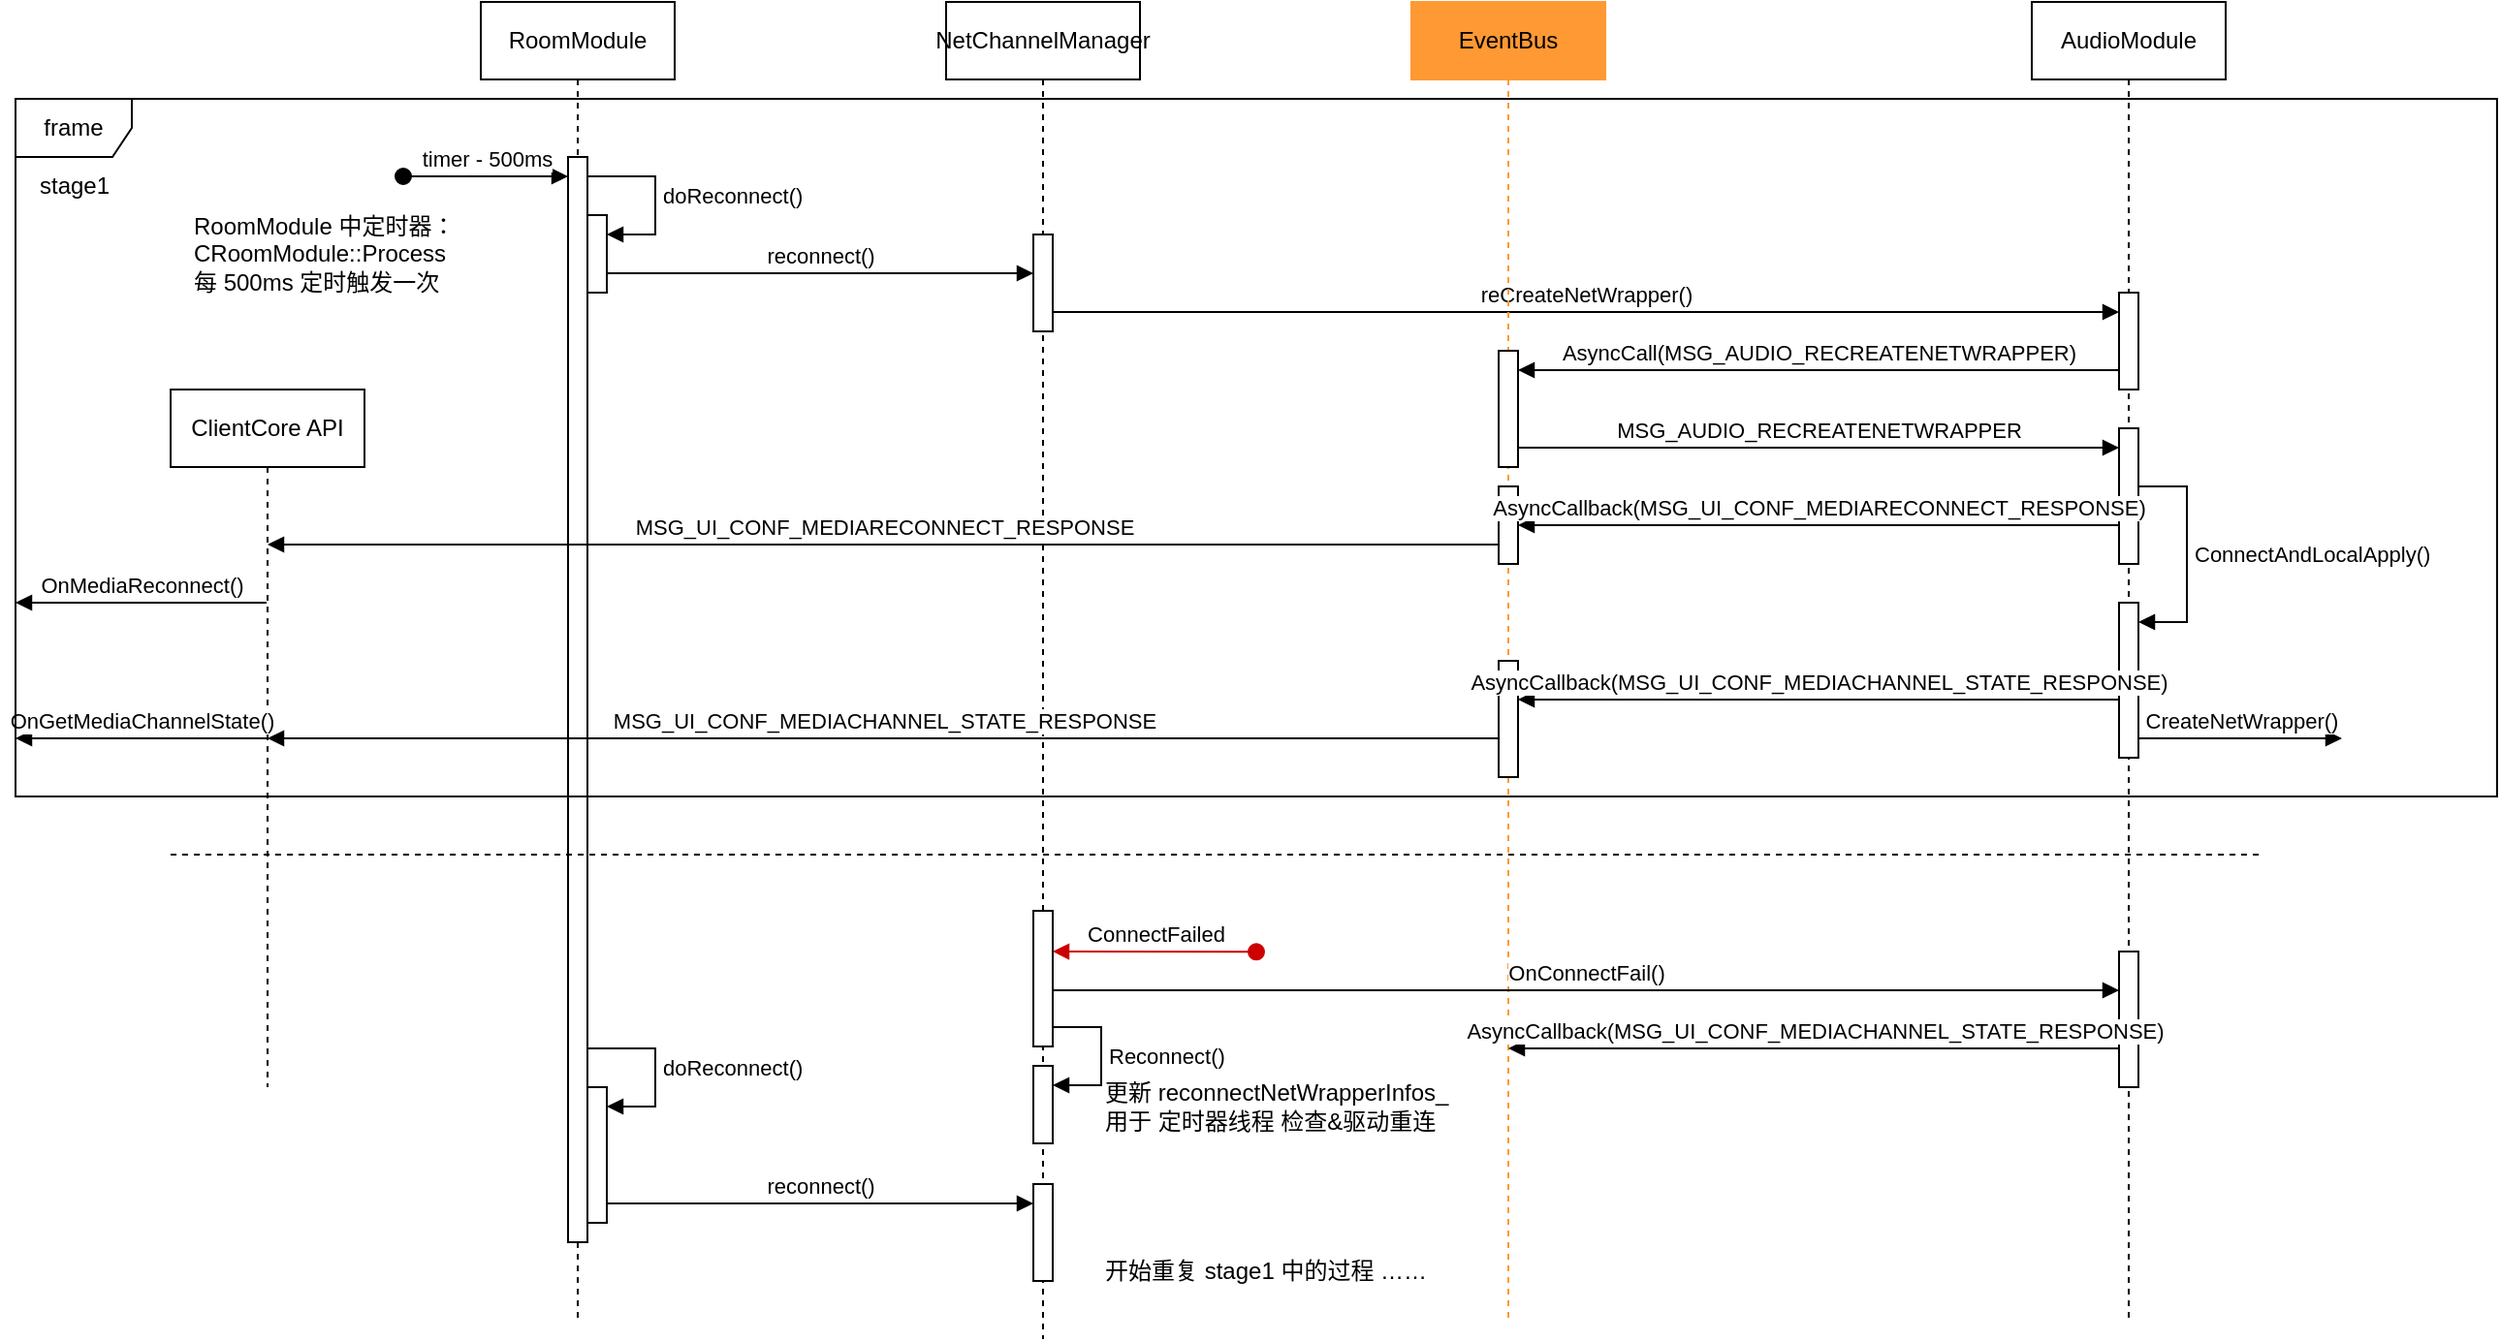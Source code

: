 <mxfile version="21.3.5" type="github">
  <diagram name="第 1 页" id="bJqV1wxFN7mJxmhRPC-d">
    <mxGraphModel dx="1434" dy="852" grid="1" gridSize="10" guides="1" tooltips="1" connect="1" arrows="1" fold="1" page="1" pageScale="1" pageWidth="1920" pageHeight="1200" math="0" shadow="0">
      <root>
        <mxCell id="0" />
        <mxCell id="1" parent="0" />
        <mxCell id="YrCEO4tx444crZpDwMLG-1" value="RoomModule" style="shape=umlLifeline;perimeter=lifelinePerimeter;whiteSpace=wrap;html=1;container=1;dropTarget=0;collapsible=0;recursiveResize=0;outlineConnect=0;portConstraint=eastwest;newEdgeStyle={&quot;edgeStyle&quot;:&quot;elbowEdgeStyle&quot;,&quot;elbow&quot;:&quot;vertical&quot;,&quot;curved&quot;:0,&quot;rounded&quot;:0};" parent="1" vertex="1">
          <mxGeometry x="360" y="40" width="100" height="680" as="geometry" />
        </mxCell>
        <mxCell id="YrCEO4tx444crZpDwMLG-3" value="" style="html=1;points=[];perimeter=orthogonalPerimeter;outlineConnect=0;targetShapes=umlLifeline;portConstraint=eastwest;newEdgeStyle={&quot;edgeStyle&quot;:&quot;elbowEdgeStyle&quot;,&quot;elbow&quot;:&quot;vertical&quot;,&quot;curved&quot;:0,&quot;rounded&quot;:0};" parent="YrCEO4tx444crZpDwMLG-1" vertex="1">
          <mxGeometry x="45" y="80" width="10" height="560" as="geometry" />
        </mxCell>
        <mxCell id="JUJOMInYhaKjoSLgkItF-18" value="" style="html=1;points=[];perimeter=orthogonalPerimeter;outlineConnect=0;targetShapes=umlLifeline;portConstraint=eastwest;newEdgeStyle={&quot;edgeStyle&quot;:&quot;elbowEdgeStyle&quot;,&quot;elbow&quot;:&quot;vertical&quot;,&quot;curved&quot;:0,&quot;rounded&quot;:0};" vertex="1" parent="YrCEO4tx444crZpDwMLG-1">
          <mxGeometry x="55" y="110" width="10" height="40" as="geometry" />
        </mxCell>
        <mxCell id="JUJOMInYhaKjoSLgkItF-19" value="doReconnect()" style="html=1;align=left;spacingLeft=2;endArrow=block;rounded=0;edgeStyle=orthogonalEdgeStyle;curved=0;rounded=0;" edge="1" target="JUJOMInYhaKjoSLgkItF-18" parent="YrCEO4tx444crZpDwMLG-1" source="YrCEO4tx444crZpDwMLG-3">
          <mxGeometry relative="1" as="geometry">
            <mxPoint x="60" y="80" as="sourcePoint" />
            <Array as="points">
              <mxPoint x="90" y="90" />
              <mxPoint x="90" y="120" />
            </Array>
          </mxGeometry>
        </mxCell>
        <mxCell id="JUJOMInYhaKjoSLgkItF-21" value="" style="html=1;points=[];perimeter=orthogonalPerimeter;outlineConnect=0;targetShapes=umlLifeline;portConstraint=eastwest;newEdgeStyle={&quot;edgeStyle&quot;:&quot;elbowEdgeStyle&quot;,&quot;elbow&quot;:&quot;vertical&quot;,&quot;curved&quot;:0,&quot;rounded&quot;:0};" vertex="1" parent="YrCEO4tx444crZpDwMLG-1">
          <mxGeometry x="55" y="560" width="10" height="70" as="geometry" />
        </mxCell>
        <mxCell id="JUJOMInYhaKjoSLgkItF-22" value="doReconnect()" style="html=1;align=left;spacingLeft=2;endArrow=block;rounded=0;edgeStyle=orthogonalEdgeStyle;curved=0;rounded=0;" edge="1" target="JUJOMInYhaKjoSLgkItF-21" parent="YrCEO4tx444crZpDwMLG-1" source="YrCEO4tx444crZpDwMLG-3">
          <mxGeometry relative="1" as="geometry">
            <mxPoint x="60" y="530" as="sourcePoint" />
            <Array as="points">
              <mxPoint x="90" y="540" />
              <mxPoint x="90" y="570" />
            </Array>
          </mxGeometry>
        </mxCell>
        <mxCell id="YrCEO4tx444crZpDwMLG-2" value="timer - 500ms" style="html=1;verticalAlign=bottom;startArrow=oval;startFill=1;endArrow=block;startSize=8;edgeStyle=elbowEdgeStyle;elbow=vertical;curved=0;rounded=0;" parent="1" edge="1">
          <mxGeometry width="60" relative="1" as="geometry">
            <mxPoint x="320" y="130" as="sourcePoint" />
            <mxPoint x="405" y="130" as="targetPoint" />
            <Array as="points">
              <mxPoint x="400" y="130" />
              <mxPoint x="390" y="140" />
              <mxPoint x="330" y="180" />
            </Array>
          </mxGeometry>
        </mxCell>
        <mxCell id="YrCEO4tx444crZpDwMLG-4" value="RoomModule 中定时器：&lt;br&gt;CRoomModule::Process&lt;br&gt;每 500ms 定时触发一次" style="text;html=1;align=left;verticalAlign=middle;resizable=0;points=[];autosize=1;strokeColor=none;fillColor=none;" parent="1" vertex="1">
          <mxGeometry x="210" y="140" width="160" height="60" as="geometry" />
        </mxCell>
        <mxCell id="YrCEO4tx444crZpDwMLG-5" value="NetChannelManager" style="shape=umlLifeline;perimeter=lifelinePerimeter;whiteSpace=wrap;html=1;container=1;dropTarget=0;collapsible=0;recursiveResize=0;outlineConnect=0;portConstraint=eastwest;newEdgeStyle={&quot;edgeStyle&quot;:&quot;elbowEdgeStyle&quot;,&quot;elbow&quot;:&quot;vertical&quot;,&quot;curved&quot;:0,&quot;rounded&quot;:0};" parent="1" vertex="1">
          <mxGeometry x="600" y="40" width="100" height="690" as="geometry" />
        </mxCell>
        <mxCell id="YrCEO4tx444crZpDwMLG-6" value="" style="html=1;points=[];perimeter=orthogonalPerimeter;outlineConnect=0;targetShapes=umlLifeline;portConstraint=eastwest;newEdgeStyle={&quot;edgeStyle&quot;:&quot;elbowEdgeStyle&quot;,&quot;elbow&quot;:&quot;vertical&quot;,&quot;curved&quot;:0,&quot;rounded&quot;:0};" parent="YrCEO4tx444crZpDwMLG-5" vertex="1">
          <mxGeometry x="45" y="120" width="10" height="50" as="geometry" />
        </mxCell>
        <mxCell id="JUJOMInYhaKjoSLgkItF-11" value="" style="html=1;points=[];perimeter=orthogonalPerimeter;outlineConnect=0;targetShapes=umlLifeline;portConstraint=eastwest;newEdgeStyle={&quot;edgeStyle&quot;:&quot;elbowEdgeStyle&quot;,&quot;elbow&quot;:&quot;vertical&quot;,&quot;curved&quot;:0,&quot;rounded&quot;:0};" vertex="1" parent="YrCEO4tx444crZpDwMLG-5">
          <mxGeometry x="45" y="469" width="10" height="70" as="geometry" />
        </mxCell>
        <mxCell id="JUJOMInYhaKjoSLgkItF-15" value="" style="html=1;points=[];perimeter=orthogonalPerimeter;outlineConnect=0;targetShapes=umlLifeline;portConstraint=eastwest;newEdgeStyle={&quot;edgeStyle&quot;:&quot;elbowEdgeStyle&quot;,&quot;elbow&quot;:&quot;vertical&quot;,&quot;curved&quot;:0,&quot;rounded&quot;:0};" vertex="1" parent="YrCEO4tx444crZpDwMLG-5">
          <mxGeometry x="45" y="549" width="10" height="40" as="geometry" />
        </mxCell>
        <mxCell id="JUJOMInYhaKjoSLgkItF-16" value="Reconnect()" style="html=1;align=left;spacingLeft=2;endArrow=block;rounded=0;edgeStyle=orthogonalEdgeStyle;curved=0;rounded=0;" edge="1" target="JUJOMInYhaKjoSLgkItF-15" parent="YrCEO4tx444crZpDwMLG-5" source="JUJOMInYhaKjoSLgkItF-11">
          <mxGeometry relative="1" as="geometry">
            <mxPoint x="50" y="529" as="sourcePoint" />
            <Array as="points">
              <mxPoint x="80" y="529" />
              <mxPoint x="80" y="559" />
            </Array>
          </mxGeometry>
        </mxCell>
        <mxCell id="JUJOMInYhaKjoSLgkItF-24" value="" style="html=1;points=[];perimeter=orthogonalPerimeter;outlineConnect=0;targetShapes=umlLifeline;portConstraint=eastwest;newEdgeStyle={&quot;edgeStyle&quot;:&quot;elbowEdgeStyle&quot;,&quot;elbow&quot;:&quot;vertical&quot;,&quot;curved&quot;:0,&quot;rounded&quot;:0};" vertex="1" parent="YrCEO4tx444crZpDwMLG-5">
          <mxGeometry x="45" y="610" width="10" height="50" as="geometry" />
        </mxCell>
        <mxCell id="YrCEO4tx444crZpDwMLG-7" value="reconnect()" style="html=1;verticalAlign=bottom;endArrow=block;edgeStyle=elbowEdgeStyle;elbow=vertical;curved=0;rounded=0;" parent="1" source="JUJOMInYhaKjoSLgkItF-18" target="YrCEO4tx444crZpDwMLG-6" edge="1">
          <mxGeometry width="80" relative="1" as="geometry">
            <mxPoint x="420" y="170" as="sourcePoint" />
            <mxPoint x="520" y="170" as="targetPoint" />
            <Array as="points">
              <mxPoint x="590" y="180" />
            </Array>
          </mxGeometry>
        </mxCell>
        <mxCell id="YrCEO4tx444crZpDwMLG-8" value="AudioModule" style="shape=umlLifeline;perimeter=lifelinePerimeter;whiteSpace=wrap;html=1;container=1;dropTarget=0;collapsible=0;recursiveResize=0;outlineConnect=0;portConstraint=eastwest;newEdgeStyle={&quot;edgeStyle&quot;:&quot;elbowEdgeStyle&quot;,&quot;elbow&quot;:&quot;vertical&quot;,&quot;curved&quot;:0,&quot;rounded&quot;:0};" parent="1" vertex="1">
          <mxGeometry x="1160" y="40" width="100" height="680" as="geometry" />
        </mxCell>
        <mxCell id="YrCEO4tx444crZpDwMLG-10" value="" style="html=1;points=[];perimeter=orthogonalPerimeter;outlineConnect=0;targetShapes=umlLifeline;portConstraint=eastwest;newEdgeStyle={&quot;edgeStyle&quot;:&quot;elbowEdgeStyle&quot;,&quot;elbow&quot;:&quot;vertical&quot;,&quot;curved&quot;:0,&quot;rounded&quot;:0};" parent="YrCEO4tx444crZpDwMLG-8" vertex="1">
          <mxGeometry x="45" y="150" width="10" height="50" as="geometry" />
        </mxCell>
        <mxCell id="YrCEO4tx444crZpDwMLG-16" value="" style="html=1;points=[];perimeter=orthogonalPerimeter;outlineConnect=0;targetShapes=umlLifeline;portConstraint=eastwest;newEdgeStyle={&quot;edgeStyle&quot;:&quot;elbowEdgeStyle&quot;,&quot;elbow&quot;:&quot;vertical&quot;,&quot;curved&quot;:0,&quot;rounded&quot;:0};" parent="YrCEO4tx444crZpDwMLG-8" vertex="1">
          <mxGeometry x="45" y="220" width="10" height="70" as="geometry" />
        </mxCell>
        <mxCell id="JUJOMInYhaKjoSLgkItF-1" value="" style="html=1;points=[];perimeter=orthogonalPerimeter;outlineConnect=0;targetShapes=umlLifeline;portConstraint=eastwest;newEdgeStyle={&quot;edgeStyle&quot;:&quot;elbowEdgeStyle&quot;,&quot;elbow&quot;:&quot;vertical&quot;,&quot;curved&quot;:0,&quot;rounded&quot;:0};" vertex="1" parent="YrCEO4tx444crZpDwMLG-8">
          <mxGeometry x="45" y="310" width="10" height="80" as="geometry" />
        </mxCell>
        <mxCell id="JUJOMInYhaKjoSLgkItF-2" value="ConnectAndLocalApply()" style="html=1;align=left;spacingLeft=2;endArrow=block;rounded=0;edgeStyle=orthogonalEdgeStyle;curved=0;rounded=0;" edge="1" target="JUJOMInYhaKjoSLgkItF-1" parent="YrCEO4tx444crZpDwMLG-8" source="YrCEO4tx444crZpDwMLG-16">
          <mxGeometry relative="1" as="geometry">
            <mxPoint x="50" y="330" as="sourcePoint" />
            <Array as="points">
              <mxPoint x="80" y="250" />
              <mxPoint x="80" y="320" />
            </Array>
          </mxGeometry>
        </mxCell>
        <mxCell id="JUJOMInYhaKjoSLgkItF-13" value="" style="html=1;points=[];perimeter=orthogonalPerimeter;outlineConnect=0;targetShapes=umlLifeline;portConstraint=eastwest;newEdgeStyle={&quot;edgeStyle&quot;:&quot;elbowEdgeStyle&quot;,&quot;elbow&quot;:&quot;vertical&quot;,&quot;curved&quot;:0,&quot;rounded&quot;:0};" vertex="1" parent="YrCEO4tx444crZpDwMLG-8">
          <mxGeometry x="45" y="490" width="10" height="70" as="geometry" />
        </mxCell>
        <mxCell id="YrCEO4tx444crZpDwMLG-9" value="reCreateNetWrapper()" style="html=1;verticalAlign=bottom;endArrow=block;edgeStyle=elbowEdgeStyle;elbow=vertical;curved=0;rounded=0;" parent="1" source="YrCEO4tx444crZpDwMLG-6" target="YrCEO4tx444crZpDwMLG-10" edge="1">
          <mxGeometry width="80" relative="1" as="geometry">
            <mxPoint x="710" y="200" as="sourcePoint" />
            <mxPoint x="780" y="200.14" as="targetPoint" />
            <Array as="points">
              <mxPoint x="720" y="200" />
            </Array>
          </mxGeometry>
        </mxCell>
        <mxCell id="YrCEO4tx444crZpDwMLG-11" value="EventBus" style="shape=umlLifeline;perimeter=lifelinePerimeter;whiteSpace=wrap;html=1;container=1;dropTarget=0;collapsible=0;recursiveResize=0;outlineConnect=0;portConstraint=eastwest;newEdgeStyle={&quot;edgeStyle&quot;:&quot;elbowEdgeStyle&quot;,&quot;elbow&quot;:&quot;vertical&quot;,&quot;curved&quot;:0,&quot;rounded&quot;:0};fillColor=#FF9933;strokeColor=#FF9933;fontColor=#000000;" parent="1" vertex="1">
          <mxGeometry x="840" y="40" width="100" height="680" as="geometry" />
        </mxCell>
        <mxCell id="YrCEO4tx444crZpDwMLG-13" value="" style="html=1;points=[];perimeter=orthogonalPerimeter;outlineConnect=0;targetShapes=umlLifeline;portConstraint=eastwest;newEdgeStyle={&quot;edgeStyle&quot;:&quot;elbowEdgeStyle&quot;,&quot;elbow&quot;:&quot;vertical&quot;,&quot;curved&quot;:0,&quot;rounded&quot;:0};" parent="YrCEO4tx444crZpDwMLG-11" vertex="1">
          <mxGeometry x="45" y="180" width="10" height="60" as="geometry" />
        </mxCell>
        <mxCell id="YrCEO4tx444crZpDwMLG-17" value="" style="html=1;points=[];perimeter=orthogonalPerimeter;outlineConnect=0;targetShapes=umlLifeline;portConstraint=eastwest;newEdgeStyle={&quot;edgeStyle&quot;:&quot;elbowEdgeStyle&quot;,&quot;elbow&quot;:&quot;vertical&quot;,&quot;curved&quot;:0,&quot;rounded&quot;:0};" parent="YrCEO4tx444crZpDwMLG-11" vertex="1">
          <mxGeometry x="45" y="250" width="10" height="40" as="geometry" />
        </mxCell>
        <mxCell id="JUJOMInYhaKjoSLgkItF-3" value="" style="html=1;points=[];perimeter=orthogonalPerimeter;outlineConnect=0;targetShapes=umlLifeline;portConstraint=eastwest;newEdgeStyle={&quot;edgeStyle&quot;:&quot;elbowEdgeStyle&quot;,&quot;elbow&quot;:&quot;vertical&quot;,&quot;curved&quot;:0,&quot;rounded&quot;:0};" vertex="1" parent="YrCEO4tx444crZpDwMLG-11">
          <mxGeometry x="45" y="340" width="10" height="60" as="geometry" />
        </mxCell>
        <mxCell id="YrCEO4tx444crZpDwMLG-12" value="AsyncCall(MSG_AUDIO_RECREATENETWRAPPER)" style="html=1;verticalAlign=bottom;endArrow=block;edgeStyle=elbowEdgeStyle;elbow=vertical;curved=0;rounded=0;" parent="1" source="YrCEO4tx444crZpDwMLG-10" target="YrCEO4tx444crZpDwMLG-13" edge="1">
          <mxGeometry width="80" relative="1" as="geometry">
            <mxPoint x="1060" y="230" as="sourcePoint" />
            <mxPoint x="940" y="230" as="targetPoint" />
            <Array as="points">
              <mxPoint x="1030" y="230" />
            </Array>
          </mxGeometry>
        </mxCell>
        <mxCell id="YrCEO4tx444crZpDwMLG-14" value="MSG_UI_CONF_MEDIARECONNECT_RESPONSE" style="html=1;verticalAlign=bottom;endArrow=block;edgeStyle=elbowEdgeStyle;elbow=vertical;curved=0;rounded=0;" parent="1" source="YrCEO4tx444crZpDwMLG-17" target="YrCEO4tx444crZpDwMLG-19" edge="1">
          <mxGeometry width="80" relative="1" as="geometry">
            <mxPoint x="760" y="340" as="sourcePoint" />
            <mxPoint x="800" y="420.1" as="targetPoint" />
            <Array as="points">
              <mxPoint x="350" y="320" />
            </Array>
          </mxGeometry>
        </mxCell>
        <mxCell id="YrCEO4tx444crZpDwMLG-15" value="MSG_AUDIO_RECREATENETWRAPPER" style="html=1;verticalAlign=bottom;endArrow=block;edgeStyle=elbowEdgeStyle;elbow=vertical;curved=0;rounded=0;" parent="1" source="YrCEO4tx444crZpDwMLG-13" target="YrCEO4tx444crZpDwMLG-16" edge="1">
          <mxGeometry width="80" relative="1" as="geometry">
            <mxPoint x="900" y="280" as="sourcePoint" />
            <mxPoint x="980" y="280" as="targetPoint" />
            <Array as="points">
              <mxPoint x="1100" y="270" />
              <mxPoint x="940" y="280" />
            </Array>
          </mxGeometry>
        </mxCell>
        <mxCell id="YrCEO4tx444crZpDwMLG-18" value="AsyncCallback(MSG_UI_CONF_MEDIARECONNECT_RESPONSE)" style="html=1;verticalAlign=bottom;endArrow=block;edgeStyle=elbowEdgeStyle;elbow=vertical;curved=0;rounded=0;" parent="1" source="YrCEO4tx444crZpDwMLG-16" target="YrCEO4tx444crZpDwMLG-17" edge="1">
          <mxGeometry width="80" relative="1" as="geometry">
            <mxPoint x="1040" y="349.86" as="sourcePoint" />
            <mxPoint x="1120" y="349.86" as="targetPoint" />
            <Array as="points">
              <mxPoint x="990" y="310" />
              <mxPoint x="1010" y="300" />
            </Array>
          </mxGeometry>
        </mxCell>
        <mxCell id="YrCEO4tx444crZpDwMLG-19" value="ClientCore API" style="shape=umlLifeline;perimeter=lifelinePerimeter;whiteSpace=wrap;html=1;container=1;dropTarget=0;collapsible=0;recursiveResize=0;outlineConnect=0;portConstraint=eastwest;newEdgeStyle={&quot;edgeStyle&quot;:&quot;elbowEdgeStyle&quot;,&quot;elbow&quot;:&quot;vertical&quot;,&quot;curved&quot;:0,&quot;rounded&quot;:0};" parent="1" vertex="1">
          <mxGeometry x="200" y="240" width="100" height="360" as="geometry" />
        </mxCell>
        <mxCell id="YrCEO4tx444crZpDwMLG-21" value="OnMediaReconnect()" style="html=1;verticalAlign=bottom;endArrow=block;edgeStyle=elbowEdgeStyle;elbow=vertical;curved=0;rounded=0;" parent="1" source="YrCEO4tx444crZpDwMLG-19" edge="1">
          <mxGeometry width="80" relative="1" as="geometry">
            <mxPoint x="260" y="350" as="sourcePoint" />
            <mxPoint x="120" y="350" as="targetPoint" />
          </mxGeometry>
        </mxCell>
        <mxCell id="JUJOMInYhaKjoSLgkItF-4" value="AsyncCallback(MSG_UI_CONF_MEDIACHANNEL_STATE_RESPONSE)" style="html=1;verticalAlign=bottom;endArrow=block;edgeStyle=elbowEdgeStyle;elbow=vertical;curved=0;rounded=0;" edge="1" parent="1" source="JUJOMInYhaKjoSLgkItF-1" target="JUJOMInYhaKjoSLgkItF-3">
          <mxGeometry width="80" relative="1" as="geometry">
            <mxPoint x="980" y="419.79" as="sourcePoint" />
            <mxPoint x="1060" y="419.79" as="targetPoint" />
            <Array as="points">
              <mxPoint x="1140" y="400" />
              <mxPoint x="1010" y="420" />
            </Array>
          </mxGeometry>
        </mxCell>
        <mxCell id="JUJOMInYhaKjoSLgkItF-5" value="MSG_UI_CONF_MEDIACHANNEL_STATE_RESPONSE" style="html=1;verticalAlign=bottom;endArrow=block;edgeStyle=elbowEdgeStyle;elbow=vertical;curved=0;rounded=0;" edge="1" parent="1" source="JUJOMInYhaKjoSLgkItF-3" target="YrCEO4tx444crZpDwMLG-19">
          <mxGeometry width="80" relative="1" as="geometry">
            <mxPoint x="780" y="419.93" as="sourcePoint" />
            <mxPoint x="690" y="419.93" as="targetPoint" />
            <Array as="points">
              <mxPoint x="780" y="420" />
            </Array>
          </mxGeometry>
        </mxCell>
        <mxCell id="JUJOMInYhaKjoSLgkItF-6" value="OnGetMediaChannelState()" style="html=1;verticalAlign=bottom;endArrow=block;edgeStyle=elbowEdgeStyle;elbow=vertical;curved=0;rounded=0;" edge="1" parent="1" source="YrCEO4tx444crZpDwMLG-19">
          <mxGeometry width="80" relative="1" as="geometry">
            <mxPoint x="260" y="440" as="sourcePoint" />
            <mxPoint x="120" y="420" as="targetPoint" />
            <Array as="points">
              <mxPoint x="150" y="420" />
            </Array>
          </mxGeometry>
        </mxCell>
        <mxCell id="JUJOMInYhaKjoSLgkItF-7" value="CreateNetWrapper()" style="html=1;verticalAlign=bottom;endArrow=block;edgeStyle=elbowEdgeStyle;elbow=vertical;curved=0;rounded=0;" edge="1" parent="1" source="JUJOMInYhaKjoSLgkItF-1">
          <mxGeometry width="80" relative="1" as="geometry">
            <mxPoint x="1230" y="419.79" as="sourcePoint" />
            <mxPoint x="1320" y="420" as="targetPoint" />
          </mxGeometry>
        </mxCell>
        <mxCell id="JUJOMInYhaKjoSLgkItF-8" value="" style="endArrow=none;dashed=1;html=1;rounded=0;" edge="1" parent="1">
          <mxGeometry width="50" height="50" relative="1" as="geometry">
            <mxPoint x="200" y="480" as="sourcePoint" />
            <mxPoint x="1280" y="480" as="targetPoint" />
          </mxGeometry>
        </mxCell>
        <mxCell id="JUJOMInYhaKjoSLgkItF-12" value="OnConnectFail()" style="html=1;verticalAlign=bottom;endArrow=block;edgeStyle=elbowEdgeStyle;elbow=vertical;curved=0;rounded=0;" edge="1" parent="1" source="JUJOMInYhaKjoSLgkItF-11" target="JUJOMInYhaKjoSLgkItF-13">
          <mxGeometry width="80" relative="1" as="geometry">
            <mxPoint x="655.0" y="539.862" as="sourcePoint" />
            <mxPoint x="1205" y="539.862" as="targetPoint" />
            <Array as="points">
              <mxPoint x="840" y="550" />
              <mxPoint x="850" y="500" />
            </Array>
          </mxGeometry>
        </mxCell>
        <mxCell id="JUJOMInYhaKjoSLgkItF-14" value="AsyncCallback(MSG_UI_CONF_MEDIACHANNEL_STATE_RESPONSE)" style="html=1;verticalAlign=bottom;endArrow=block;edgeStyle=elbowEdgeStyle;elbow=vertical;curved=0;rounded=0;" edge="1" parent="1" source="JUJOMInYhaKjoSLgkItF-13" target="YrCEO4tx444crZpDwMLG-11">
          <mxGeometry width="80" relative="1" as="geometry">
            <mxPoint x="1200" y="570.33" as="sourcePoint" />
            <mxPoint x="1280" y="570.33" as="targetPoint" />
            <Array as="points">
              <mxPoint x="1140" y="580" />
              <mxPoint x="1120" y="570" />
              <mxPoint x="1140" y="560" />
            </Array>
          </mxGeometry>
        </mxCell>
        <mxCell id="JUJOMInYhaKjoSLgkItF-17" value="更新&amp;nbsp;reconnectNetWrapperInfos_&lt;br&gt;用于 定时器线程 检查&amp;amp;驱动重连" style="text;html=1;align=left;verticalAlign=middle;resizable=0;points=[];autosize=1;strokeColor=none;fillColor=none;" vertex="1" parent="1">
          <mxGeometry x="680" y="590" width="200" height="40" as="geometry" />
        </mxCell>
        <mxCell id="JUJOMInYhaKjoSLgkItF-20" value="ConnectFailed" style="html=1;verticalAlign=bottom;startArrow=oval;startFill=1;endArrow=block;startSize=8;edgeStyle=elbowEdgeStyle;elbow=vertical;curved=0;rounded=0;strokeColor=#CC0000;" edge="1" parent="1" target="JUJOMInYhaKjoSLgkItF-11">
          <mxGeometry width="60" relative="1" as="geometry">
            <mxPoint x="760" y="530.14" as="sourcePoint" />
            <mxPoint x="650" y="530" as="targetPoint" />
            <Array as="points">
              <mxPoint x="820" y="530" />
            </Array>
          </mxGeometry>
        </mxCell>
        <mxCell id="JUJOMInYhaKjoSLgkItF-23" value="reconnect()" style="html=1;verticalAlign=bottom;endArrow=block;edgeStyle=elbowEdgeStyle;elbow=vertical;curved=0;rounded=0;" edge="1" parent="1" source="JUJOMInYhaKjoSLgkItF-21" target="JUJOMInYhaKjoSLgkItF-24">
          <mxGeometry width="80" relative="1" as="geometry">
            <mxPoint x="570" y="690" as="sourcePoint" />
            <mxPoint x="650" y="690" as="targetPoint" />
            <Array as="points">
              <mxPoint x="550" y="660" />
              <mxPoint x="450" y="680" />
            </Array>
          </mxGeometry>
        </mxCell>
        <mxCell id="JUJOMInYhaKjoSLgkItF-25" value="开始重复 stage1 中的过程 ……" style="text;html=1;align=left;verticalAlign=middle;resizable=0;points=[];autosize=1;strokeColor=none;fillColor=none;" vertex="1" parent="1">
          <mxGeometry x="680" y="680" width="190" height="30" as="geometry" />
        </mxCell>
        <mxCell id="JUJOMInYhaKjoSLgkItF-26" value="frame" style="shape=umlFrame;whiteSpace=wrap;html=1;pointerEvents=0;" vertex="1" parent="1">
          <mxGeometry x="120" y="90" width="1280" height="360" as="geometry" />
        </mxCell>
        <mxCell id="JUJOMInYhaKjoSLgkItF-27" value="stage1" style="text;html=1;align=center;verticalAlign=middle;resizable=0;points=[];autosize=1;strokeColor=none;fillColor=none;" vertex="1" parent="1">
          <mxGeometry x="120" y="120" width="60" height="30" as="geometry" />
        </mxCell>
      </root>
    </mxGraphModel>
  </diagram>
</mxfile>

